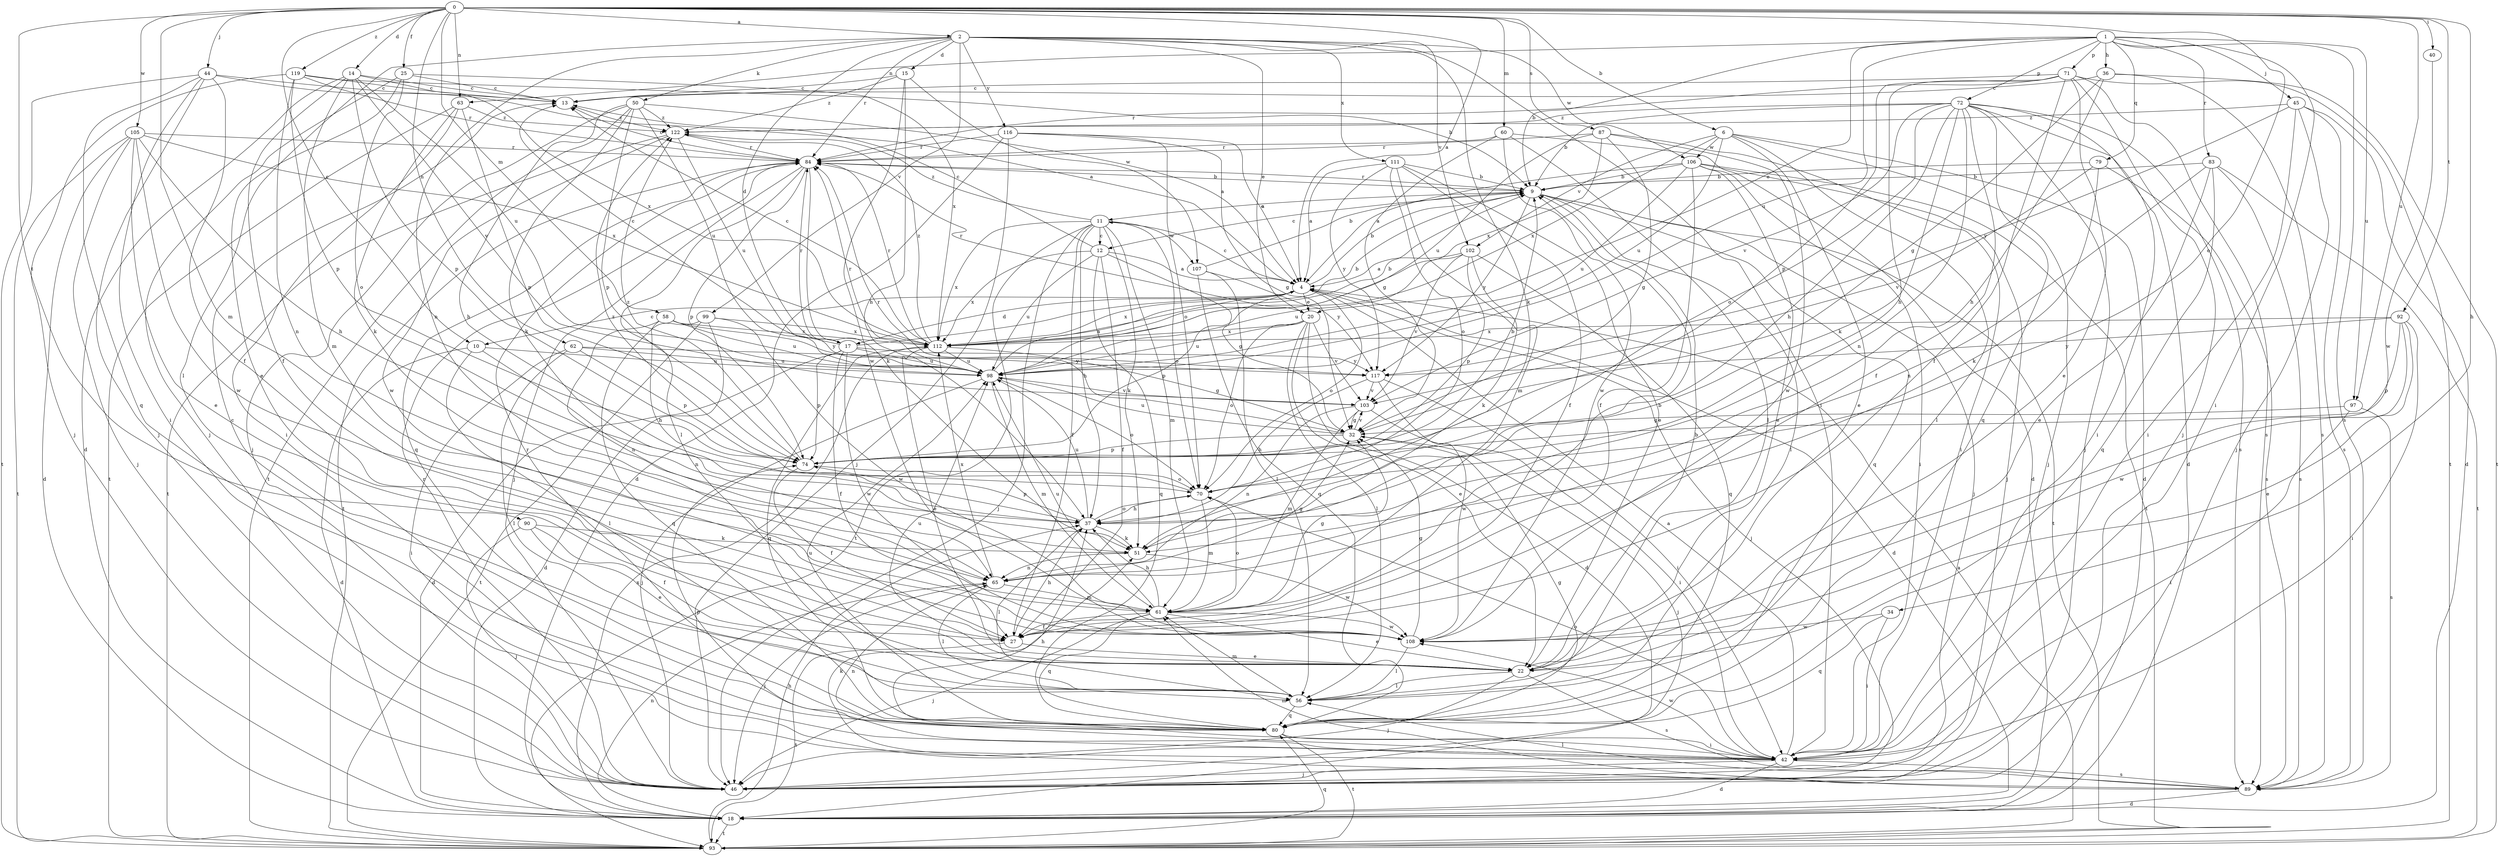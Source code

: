 strict digraph  {
0;
1;
2;
4;
6;
9;
10;
11;
12;
13;
14;
15;
17;
18;
20;
22;
25;
27;
32;
34;
36;
37;
40;
42;
44;
45;
46;
50;
51;
56;
58;
60;
61;
62;
63;
65;
70;
71;
72;
74;
79;
80;
83;
84;
87;
89;
90;
92;
93;
97;
98;
99;
102;
103;
105;
106;
107;
108;
111;
112;
116;
117;
119;
122;
0 -> 2  [label=a];
0 -> 4  [label=a];
0 -> 6  [label=b];
0 -> 10  [label=c];
0 -> 14  [label=d];
0 -> 25  [label=f];
0 -> 34  [label=h];
0 -> 40  [label=i];
0 -> 44  [label=j];
0 -> 58  [label=m];
0 -> 60  [label=m];
0 -> 61  [label=m];
0 -> 62  [label=n];
0 -> 63  [label=n];
0 -> 70  [label=o];
0 -> 87  [label=s];
0 -> 90  [label=t];
0 -> 92  [label=t];
0 -> 97  [label=u];
0 -> 105  [label=w];
0 -> 119  [label=z];
1 -> 9  [label=b];
1 -> 20  [label=e];
1 -> 36  [label=h];
1 -> 42  [label=i];
1 -> 45  [label=j];
1 -> 63  [label=n];
1 -> 71  [label=p];
1 -> 72  [label=p];
1 -> 79  [label=q];
1 -> 83  [label=r];
1 -> 89  [label=s];
1 -> 97  [label=u];
1 -> 98  [label=u];
2 -> 15  [label=d];
2 -> 17  [label=d];
2 -> 20  [label=e];
2 -> 42  [label=i];
2 -> 50  [label=k];
2 -> 51  [label=k];
2 -> 56  [label=l];
2 -> 65  [label=n];
2 -> 84  [label=r];
2 -> 99  [label=v];
2 -> 102  [label=v];
2 -> 106  [label=w];
2 -> 111  [label=x];
2 -> 116  [label=y];
4 -> 9  [label=b];
4 -> 10  [label=c];
4 -> 11  [label=c];
4 -> 17  [label=d];
4 -> 18  [label=d];
4 -> 20  [label=e];
4 -> 46  [label=j];
4 -> 70  [label=o];
4 -> 74  [label=p];
4 -> 112  [label=x];
6 -> 18  [label=d];
6 -> 22  [label=e];
6 -> 46  [label=j];
6 -> 56  [label=l];
6 -> 98  [label=u];
6 -> 102  [label=v];
6 -> 106  [label=w];
6 -> 112  [label=x];
9 -> 11  [label=c];
9 -> 12  [label=c];
9 -> 46  [label=j];
9 -> 56  [label=l];
9 -> 80  [label=q];
9 -> 84  [label=r];
9 -> 93  [label=t];
9 -> 117  [label=y];
10 -> 18  [label=d];
10 -> 56  [label=l];
10 -> 65  [label=n];
10 -> 98  [label=u];
11 -> 12  [label=c];
11 -> 27  [label=f];
11 -> 37  [label=h];
11 -> 46  [label=j];
11 -> 51  [label=k];
11 -> 61  [label=m];
11 -> 70  [label=o];
11 -> 93  [label=t];
11 -> 107  [label=w];
11 -> 112  [label=x];
11 -> 122  [label=z];
12 -> 4  [label=a];
12 -> 13  [label=c];
12 -> 27  [label=f];
12 -> 32  [label=g];
12 -> 80  [label=q];
12 -> 98  [label=u];
12 -> 112  [label=x];
13 -> 122  [label=z];
14 -> 13  [label=c];
14 -> 18  [label=d];
14 -> 27  [label=f];
14 -> 61  [label=m];
14 -> 74  [label=p];
14 -> 98  [label=u];
14 -> 103  [label=v];
14 -> 112  [label=x];
15 -> 13  [label=c];
15 -> 37  [label=h];
15 -> 107  [label=w];
15 -> 108  [label=w];
15 -> 122  [label=z];
17 -> 9  [label=b];
17 -> 13  [label=c];
17 -> 18  [label=d];
17 -> 27  [label=f];
17 -> 74  [label=p];
17 -> 84  [label=r];
17 -> 98  [label=u];
17 -> 108  [label=w];
17 -> 117  [label=y];
18 -> 65  [label=n];
18 -> 93  [label=t];
18 -> 112  [label=x];
20 -> 18  [label=d];
20 -> 22  [label=e];
20 -> 56  [label=l];
20 -> 70  [label=o];
20 -> 84  [label=r];
20 -> 98  [label=u];
20 -> 103  [label=v];
20 -> 112  [label=x];
22 -> 9  [label=b];
22 -> 46  [label=j];
22 -> 56  [label=l];
22 -> 89  [label=s];
22 -> 98  [label=u];
25 -> 13  [label=c];
25 -> 22  [label=e];
25 -> 46  [label=j];
25 -> 70  [label=o];
25 -> 112  [label=x];
27 -> 22  [label=e];
27 -> 37  [label=h];
27 -> 93  [label=t];
32 -> 46  [label=j];
32 -> 74  [label=p];
32 -> 84  [label=r];
32 -> 98  [label=u];
32 -> 103  [label=v];
34 -> 42  [label=i];
34 -> 80  [label=q];
34 -> 108  [label=w];
36 -> 13  [label=c];
36 -> 32  [label=g];
36 -> 37  [label=h];
36 -> 89  [label=s];
36 -> 93  [label=t];
37 -> 51  [label=k];
37 -> 56  [label=l];
37 -> 70  [label=o];
37 -> 74  [label=p];
37 -> 98  [label=u];
40 -> 108  [label=w];
42 -> 4  [label=a];
42 -> 18  [label=d];
42 -> 37  [label=h];
42 -> 46  [label=j];
42 -> 65  [label=n];
42 -> 70  [label=o];
42 -> 74  [label=p];
42 -> 89  [label=s];
42 -> 108  [label=w];
44 -> 4  [label=a];
44 -> 13  [label=c];
44 -> 27  [label=f];
44 -> 42  [label=i];
44 -> 46  [label=j];
44 -> 80  [label=q];
44 -> 93  [label=t];
45 -> 18  [label=d];
45 -> 42  [label=i];
45 -> 46  [label=j];
45 -> 89  [label=s];
45 -> 117  [label=y];
45 -> 122  [label=z];
46 -> 84  [label=r];
50 -> 4  [label=a];
50 -> 37  [label=h];
50 -> 46  [label=j];
50 -> 51  [label=k];
50 -> 74  [label=p];
50 -> 93  [label=t];
50 -> 98  [label=u];
50 -> 122  [label=z];
51 -> 65  [label=n];
51 -> 108  [label=w];
56 -> 61  [label=m];
56 -> 80  [label=q];
58 -> 37  [label=h];
58 -> 65  [label=n];
58 -> 98  [label=u];
58 -> 112  [label=x];
58 -> 117  [label=y];
60 -> 18  [label=d];
60 -> 32  [label=g];
60 -> 56  [label=l];
60 -> 84  [label=r];
60 -> 108  [label=w];
61 -> 9  [label=b];
61 -> 22  [label=e];
61 -> 27  [label=f];
61 -> 32  [label=g];
61 -> 37  [label=h];
61 -> 46  [label=j];
61 -> 70  [label=o];
61 -> 80  [label=q];
61 -> 98  [label=u];
61 -> 108  [label=w];
62 -> 42  [label=i];
62 -> 56  [label=l];
62 -> 74  [label=p];
62 -> 98  [label=u];
62 -> 117  [label=y];
63 -> 42  [label=i];
63 -> 51  [label=k];
63 -> 74  [label=p];
63 -> 93  [label=t];
63 -> 122  [label=z];
65 -> 32  [label=g];
65 -> 46  [label=j];
65 -> 56  [label=l];
65 -> 61  [label=m];
65 -> 112  [label=x];
70 -> 37  [label=h];
70 -> 61  [label=m];
70 -> 122  [label=z];
71 -> 13  [label=c];
71 -> 22  [label=e];
71 -> 27  [label=f];
71 -> 37  [label=h];
71 -> 46  [label=j];
71 -> 74  [label=p];
71 -> 84  [label=r];
71 -> 89  [label=s];
71 -> 93  [label=t];
72 -> 9  [label=b];
72 -> 18  [label=d];
72 -> 27  [label=f];
72 -> 37  [label=h];
72 -> 42  [label=i];
72 -> 46  [label=j];
72 -> 51  [label=k];
72 -> 65  [label=n];
72 -> 70  [label=o];
72 -> 80  [label=q];
72 -> 89  [label=s];
72 -> 103  [label=v];
72 -> 122  [label=z];
74 -> 9  [label=b];
74 -> 27  [label=f];
74 -> 70  [label=o];
74 -> 122  [label=z];
79 -> 9  [label=b];
79 -> 51  [label=k];
79 -> 89  [label=s];
79 -> 103  [label=v];
80 -> 13  [label=c];
80 -> 32  [label=g];
80 -> 42  [label=i];
80 -> 84  [label=r];
80 -> 93  [label=t];
80 -> 98  [label=u];
83 -> 9  [label=b];
83 -> 22  [label=e];
83 -> 65  [label=n];
83 -> 80  [label=q];
83 -> 89  [label=s];
83 -> 93  [label=t];
84 -> 9  [label=b];
84 -> 13  [label=c];
84 -> 46  [label=j];
84 -> 51  [label=k];
84 -> 56  [label=l];
84 -> 74  [label=p];
84 -> 80  [label=q];
84 -> 93  [label=t];
87 -> 32  [label=g];
87 -> 42  [label=i];
87 -> 84  [label=r];
87 -> 98  [label=u];
87 -> 108  [label=w];
87 -> 112  [label=x];
89 -> 18  [label=d];
89 -> 51  [label=k];
89 -> 56  [label=l];
89 -> 61  [label=m];
90 -> 22  [label=e];
90 -> 27  [label=f];
90 -> 46  [label=j];
90 -> 51  [label=k];
92 -> 22  [label=e];
92 -> 42  [label=i];
92 -> 74  [label=p];
92 -> 108  [label=w];
92 -> 112  [label=x];
92 -> 117  [label=y];
93 -> 4  [label=a];
93 -> 37  [label=h];
93 -> 80  [label=q];
97 -> 32  [label=g];
97 -> 42  [label=i];
97 -> 89  [label=s];
98 -> 4  [label=a];
98 -> 46  [label=j];
98 -> 61  [label=m];
98 -> 70  [label=o];
98 -> 84  [label=r];
98 -> 103  [label=v];
99 -> 18  [label=d];
99 -> 80  [label=q];
99 -> 93  [label=t];
99 -> 108  [label=w];
99 -> 112  [label=x];
102 -> 4  [label=a];
102 -> 51  [label=k];
102 -> 74  [label=p];
102 -> 80  [label=q];
102 -> 98  [label=u];
102 -> 103  [label=v];
103 -> 32  [label=g];
103 -> 42  [label=i];
103 -> 61  [label=m];
103 -> 65  [label=n];
105 -> 18  [label=d];
105 -> 22  [label=e];
105 -> 37  [label=h];
105 -> 46  [label=j];
105 -> 84  [label=r];
105 -> 93  [label=t];
105 -> 108  [label=w];
105 -> 112  [label=x];
106 -> 4  [label=a];
106 -> 9  [label=b];
106 -> 22  [label=e];
106 -> 27  [label=f];
106 -> 42  [label=i];
106 -> 46  [label=j];
106 -> 93  [label=t];
106 -> 98  [label=u];
107 -> 9  [label=b];
107 -> 56  [label=l];
107 -> 80  [label=q];
107 -> 117  [label=y];
108 -> 32  [label=g];
108 -> 56  [label=l];
111 -> 4  [label=a];
111 -> 9  [label=b];
111 -> 22  [label=e];
111 -> 27  [label=f];
111 -> 61  [label=m];
111 -> 70  [label=o];
111 -> 117  [label=y];
112 -> 9  [label=b];
112 -> 13  [label=c];
112 -> 22  [label=e];
112 -> 32  [label=g];
112 -> 80  [label=q];
112 -> 84  [label=r];
112 -> 98  [label=u];
112 -> 122  [label=z];
116 -> 4  [label=a];
116 -> 18  [label=d];
116 -> 32  [label=g];
116 -> 46  [label=j];
116 -> 70  [label=o];
116 -> 84  [label=r];
117 -> 37  [label=h];
117 -> 42  [label=i];
117 -> 103  [label=v];
117 -> 108  [label=w];
119 -> 9  [label=b];
119 -> 13  [label=c];
119 -> 46  [label=j];
119 -> 65  [label=n];
119 -> 74  [label=p];
119 -> 84  [label=r];
122 -> 84  [label=r];
122 -> 93  [label=t];
122 -> 98  [label=u];
122 -> 108  [label=w];
}
